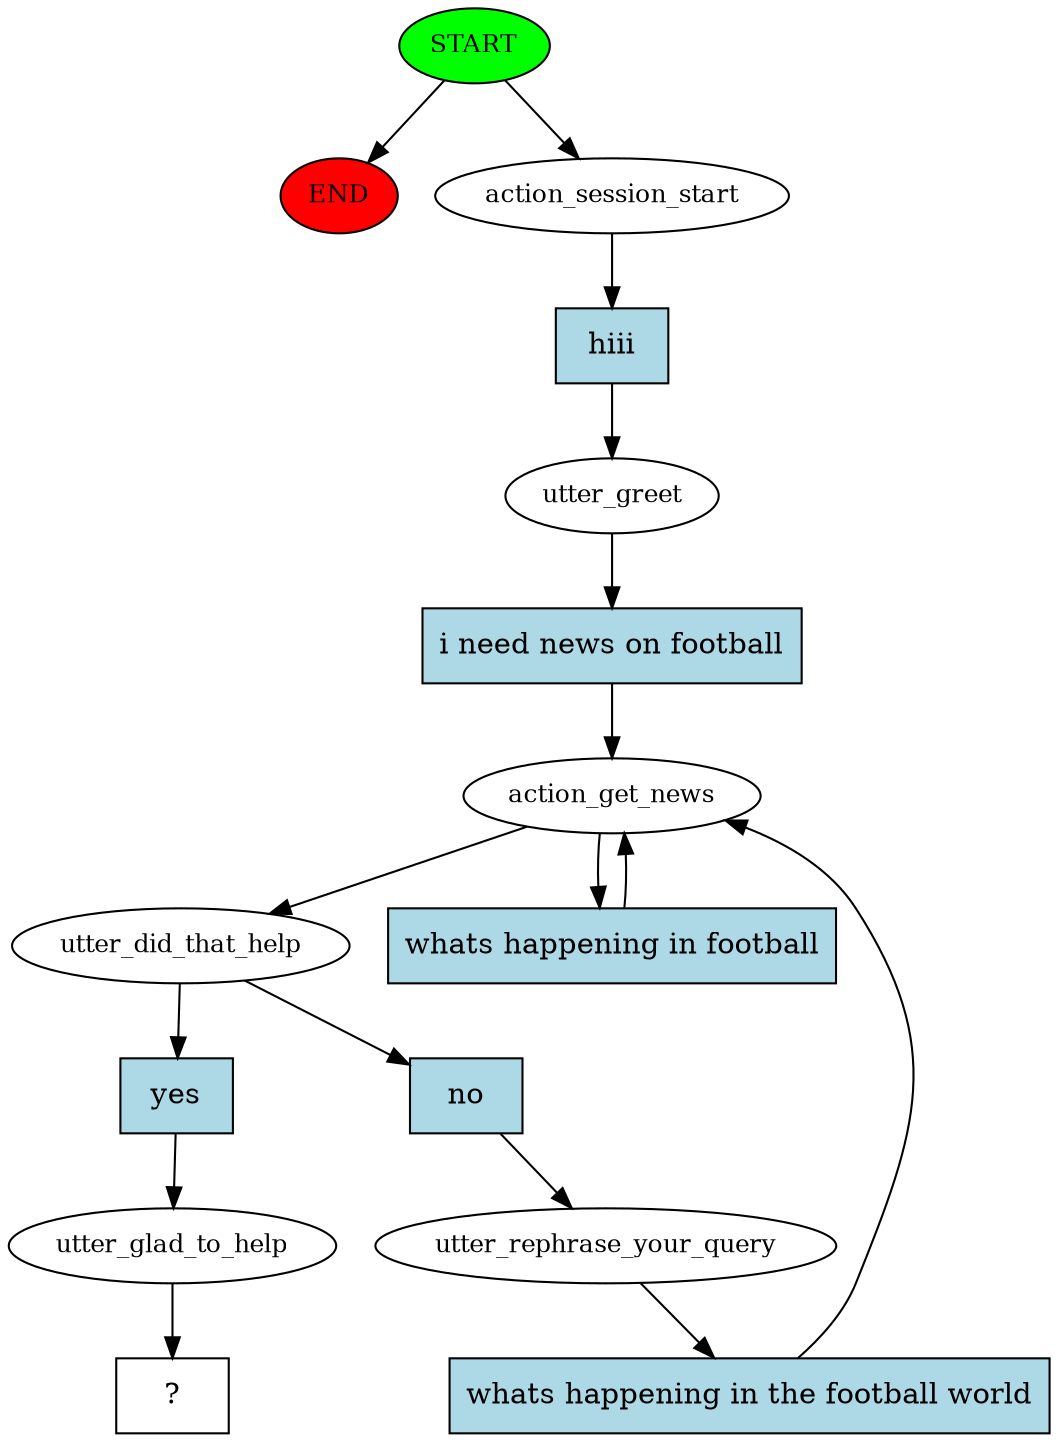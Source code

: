 digraph  {
0 [class="start active", fillcolor=green, fontsize=12, label=START, style=filled];
"-1" [class=end, fillcolor=red, fontsize=12, label=END, style=filled];
1 [class=active, fontsize=12, label=action_session_start];
2 [class=active, fontsize=12, label=utter_greet];
3 [class=active, fontsize=12, label=action_get_news];
4 [class=active, fontsize=12, label=utter_did_that_help];
5 [class=active, fontsize=12, label=utter_rephrase_your_query];
9 [class=active, fontsize=12, label=utter_glad_to_help];
10 [class="intent dashed active", label="  ?  ", shape=rect];
11 [class="intent active", fillcolor=lightblue, label=hiii, shape=rect, style=filled];
12 [class="intent active", fillcolor=lightblue, label="i need news on football", shape=rect, style=filled];
13 [class="intent active", fillcolor=lightblue, label="whats happening in football", shape=rect, style=filled];
14 [class="intent active", fillcolor=lightblue, label=no, shape=rect, style=filled];
15 [class="intent active", fillcolor=lightblue, label=yes, shape=rect, style=filled];
16 [class="intent active", fillcolor=lightblue, label="whats happening in the football world", shape=rect, style=filled];
0 -> "-1"  [class="", key=NONE, label=""];
0 -> 1  [class=active, key=NONE, label=""];
1 -> 11  [class=active, key=0];
2 -> 12  [class=active, key=0];
3 -> 4  [class=active, key=NONE, label=""];
3 -> 13  [class=active, key=0];
4 -> 14  [class=active, key=0];
4 -> 15  [class=active, key=0];
5 -> 16  [class=active, key=0];
9 -> 10  [class=active, key=NONE, label=""];
11 -> 2  [class=active, key=0];
12 -> 3  [class=active, key=0];
13 -> 3  [class=active, key=0];
14 -> 5  [class=active, key=0];
15 -> 9  [class=active, key=0];
16 -> 3  [class=active, key=0];
}
